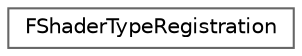 digraph "Graphical Class Hierarchy"
{
 // INTERACTIVE_SVG=YES
 // LATEX_PDF_SIZE
  bgcolor="transparent";
  edge [fontname=Helvetica,fontsize=10,labelfontname=Helvetica,labelfontsize=10];
  node [fontname=Helvetica,fontsize=10,shape=box,height=0.2,width=0.4];
  rankdir="LR";
  Node0 [id="Node000000",label="FShaderTypeRegistration",height=0.2,width=0.4,color="grey40", fillcolor="white", style="filled",URL="$d8/d75/classFShaderTypeRegistration.html",tooltip="Registers a shader type in various systems."];
}
